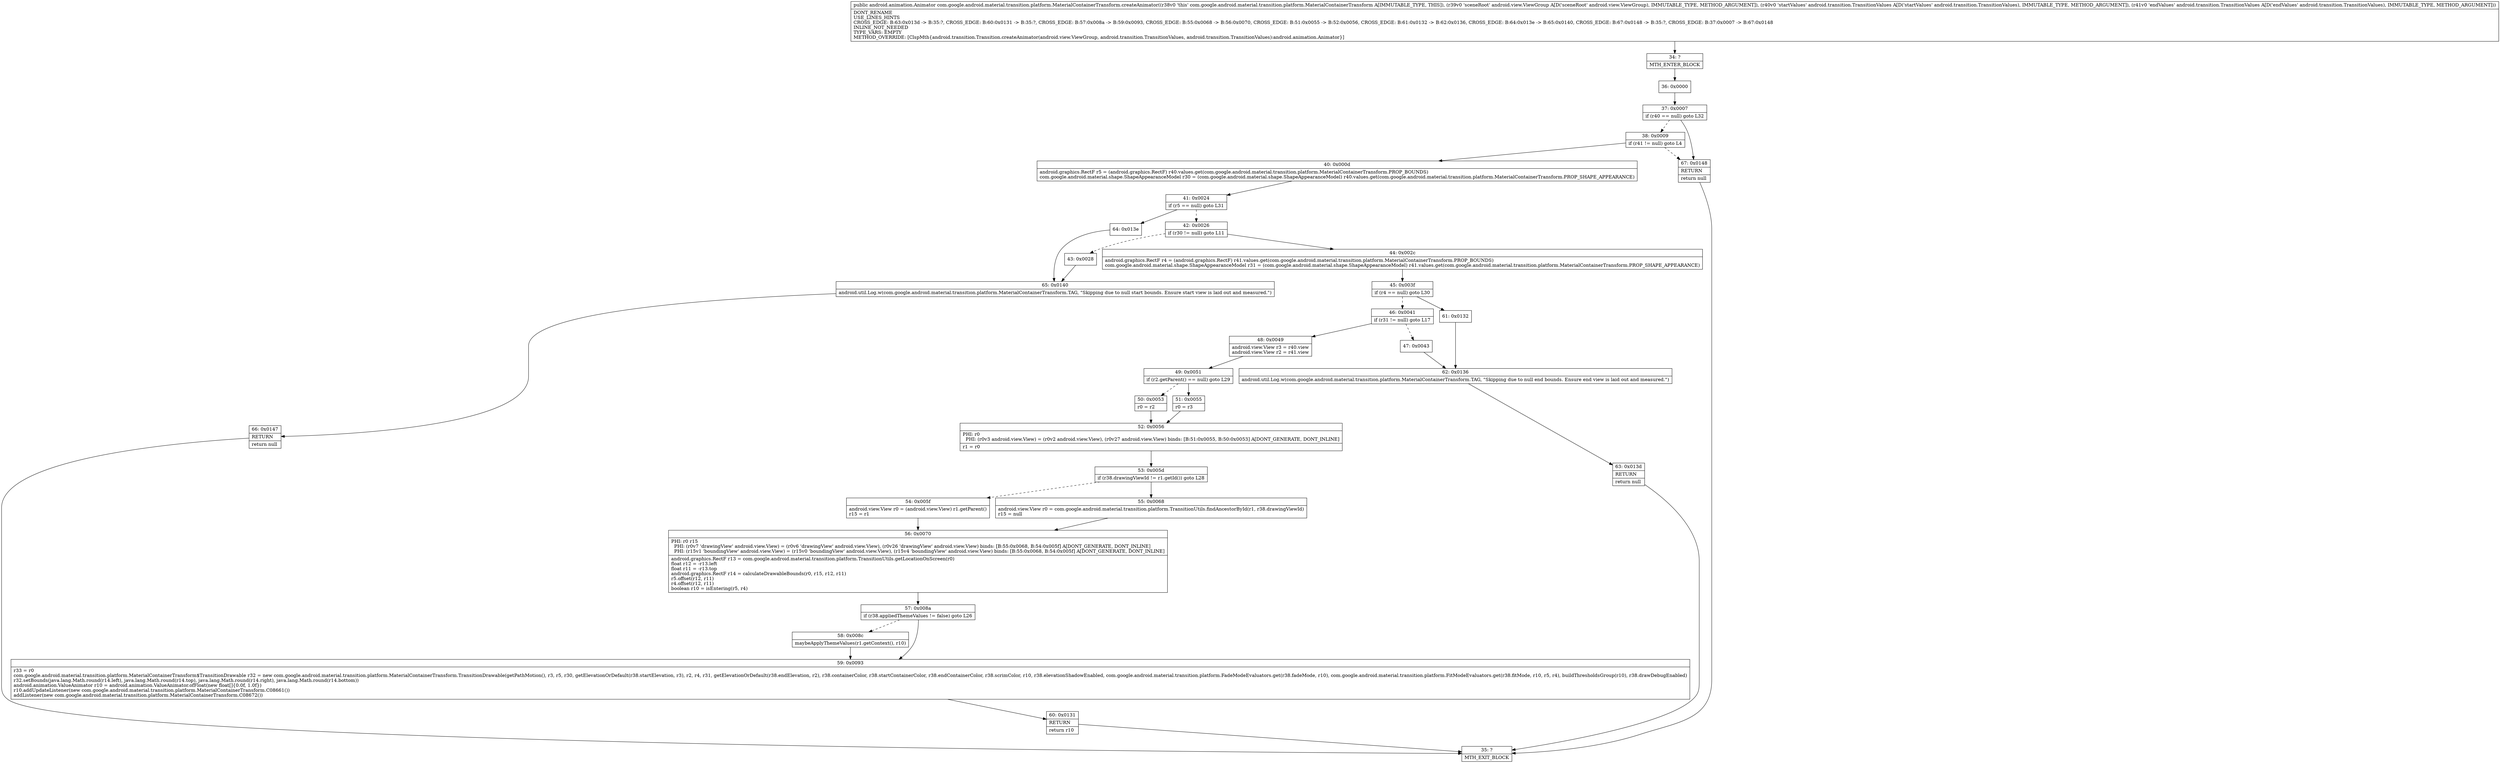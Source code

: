 digraph "CFG forcom.google.android.material.transition.platform.MaterialContainerTransform.createAnimator(Landroid\/view\/ViewGroup;Landroid\/transition\/TransitionValues;Landroid\/transition\/TransitionValues;)Landroid\/animation\/Animator;" {
Node_34 [shape=record,label="{34\:\ ?|MTH_ENTER_BLOCK\l}"];
Node_36 [shape=record,label="{36\:\ 0x0000}"];
Node_37 [shape=record,label="{37\:\ 0x0007|if (r40 == null) goto L32\l}"];
Node_38 [shape=record,label="{38\:\ 0x0009|if (r41 != null) goto L4\l}"];
Node_40 [shape=record,label="{40\:\ 0x000d|android.graphics.RectF r5 = (android.graphics.RectF) r40.values.get(com.google.android.material.transition.platform.MaterialContainerTransform.PROP_BOUNDS)\lcom.google.android.material.shape.ShapeAppearanceModel r30 = (com.google.android.material.shape.ShapeAppearanceModel) r40.values.get(com.google.android.material.transition.platform.MaterialContainerTransform.PROP_SHAPE_APPEARANCE)\l}"];
Node_41 [shape=record,label="{41\:\ 0x0024|if (r5 == null) goto L31\l}"];
Node_42 [shape=record,label="{42\:\ 0x0026|if (r30 != null) goto L11\l}"];
Node_43 [shape=record,label="{43\:\ 0x0028}"];
Node_65 [shape=record,label="{65\:\ 0x0140|android.util.Log.w(com.google.android.material.transition.platform.MaterialContainerTransform.TAG, \"Skipping due to null start bounds. Ensure start view is laid out and measured.\")\l}"];
Node_66 [shape=record,label="{66\:\ 0x0147|RETURN\l|return null\l}"];
Node_35 [shape=record,label="{35\:\ ?|MTH_EXIT_BLOCK\l}"];
Node_44 [shape=record,label="{44\:\ 0x002c|android.graphics.RectF r4 = (android.graphics.RectF) r41.values.get(com.google.android.material.transition.platform.MaterialContainerTransform.PROP_BOUNDS)\lcom.google.android.material.shape.ShapeAppearanceModel r31 = (com.google.android.material.shape.ShapeAppearanceModel) r41.values.get(com.google.android.material.transition.platform.MaterialContainerTransform.PROP_SHAPE_APPEARANCE)\l}"];
Node_45 [shape=record,label="{45\:\ 0x003f|if (r4 == null) goto L30\l}"];
Node_46 [shape=record,label="{46\:\ 0x0041|if (r31 != null) goto L17\l}"];
Node_47 [shape=record,label="{47\:\ 0x0043}"];
Node_62 [shape=record,label="{62\:\ 0x0136|android.util.Log.w(com.google.android.material.transition.platform.MaterialContainerTransform.TAG, \"Skipping due to null end bounds. Ensure end view is laid out and measured.\")\l}"];
Node_63 [shape=record,label="{63\:\ 0x013d|RETURN\l|return null\l}"];
Node_48 [shape=record,label="{48\:\ 0x0049|android.view.View r3 = r40.view\landroid.view.View r2 = r41.view\l}"];
Node_49 [shape=record,label="{49\:\ 0x0051|if (r2.getParent() == null) goto L29\l}"];
Node_50 [shape=record,label="{50\:\ 0x0053|r0 = r2\l}"];
Node_52 [shape=record,label="{52\:\ 0x0056|PHI: r0 \l  PHI: (r0v3 android.view.View) = (r0v2 android.view.View), (r0v27 android.view.View) binds: [B:51:0x0055, B:50:0x0053] A[DONT_GENERATE, DONT_INLINE]\l|r1 = r0\l}"];
Node_53 [shape=record,label="{53\:\ 0x005d|if (r38.drawingViewId != r1.getId()) goto L28\l}"];
Node_54 [shape=record,label="{54\:\ 0x005f|android.view.View r0 = (android.view.View) r1.getParent()\lr15 = r1\l}"];
Node_56 [shape=record,label="{56\:\ 0x0070|PHI: r0 r15 \l  PHI: (r0v7 'drawingView' android.view.View) = (r0v6 'drawingView' android.view.View), (r0v26 'drawingView' android.view.View) binds: [B:55:0x0068, B:54:0x005f] A[DONT_GENERATE, DONT_INLINE]\l  PHI: (r15v1 'boundingView' android.view.View) = (r15v0 'boundingView' android.view.View), (r15v4 'boundingView' android.view.View) binds: [B:55:0x0068, B:54:0x005f] A[DONT_GENERATE, DONT_INLINE]\l|android.graphics.RectF r13 = com.google.android.material.transition.platform.TransitionUtils.getLocationOnScreen(r0)\lfloat r12 = \-r13.left\lfloat r11 = \-r13.top\landroid.graphics.RectF r14 = calculateDrawableBounds(r0, r15, r12, r11)\lr5.offset(r12, r11)\lr4.offset(r12, r11)\lboolean r10 = isEntering(r5, r4)\l}"];
Node_57 [shape=record,label="{57\:\ 0x008a|if (r38.appliedThemeValues != false) goto L26\l}"];
Node_58 [shape=record,label="{58\:\ 0x008c|maybeApplyThemeValues(r1.getContext(), r10)\l}"];
Node_59 [shape=record,label="{59\:\ 0x0093|r33 = r0\lcom.google.android.material.transition.platform.MaterialContainerTransform$TransitionDrawable r32 = new com.google.android.material.transition.platform.MaterialContainerTransform.TransitionDrawable(getPathMotion(), r3, r5, r30, getElevationOrDefault(r38.startElevation, r3), r2, r4, r31, getElevationOrDefault(r38.endElevation, r2), r38.containerColor, r38.startContainerColor, r38.endContainerColor, r38.scrimColor, r10, r38.elevationShadowEnabled, com.google.android.material.transition.platform.FadeModeEvaluators.get(r38.fadeMode, r10), com.google.android.material.transition.platform.FitModeEvaluators.get(r38.fitMode, r10, r5, r4), buildThresholdsGroup(r10), r38.drawDebugEnabled)\lr32.setBounds(java.lang.Math.round(r14.left), java.lang.Math.round(r14.top), java.lang.Math.round(r14.right), java.lang.Math.round(r14.bottom))\landroid.animation.ValueAnimator r10 = android.animation.ValueAnimator.ofFloat(new float[]\{0.0f, 1.0f\})\lr10.addUpdateListener(new com.google.android.material.transition.platform.MaterialContainerTransform.C08661())\laddListener(new com.google.android.material.transition.platform.MaterialContainerTransform.C08672())\l}"];
Node_60 [shape=record,label="{60\:\ 0x0131|RETURN\l|return r10\l}"];
Node_55 [shape=record,label="{55\:\ 0x0068|android.view.View r0 = com.google.android.material.transition.platform.TransitionUtils.findAncestorById(r1, r38.drawingViewId)\lr15 = null\l}"];
Node_51 [shape=record,label="{51\:\ 0x0055|r0 = r3\l}"];
Node_61 [shape=record,label="{61\:\ 0x0132}"];
Node_64 [shape=record,label="{64\:\ 0x013e}"];
Node_67 [shape=record,label="{67\:\ 0x0148|RETURN\l|return null\l}"];
MethodNode[shape=record,label="{public android.animation.Animator com.google.android.material.transition.platform.MaterialContainerTransform.createAnimator((r38v0 'this' com.google.android.material.transition.platform.MaterialContainerTransform A[IMMUTABLE_TYPE, THIS]), (r39v0 'sceneRoot' android.view.ViewGroup A[D('sceneRoot' android.view.ViewGroup), IMMUTABLE_TYPE, METHOD_ARGUMENT]), (r40v0 'startValues' android.transition.TransitionValues A[D('startValues' android.transition.TransitionValues), IMMUTABLE_TYPE, METHOD_ARGUMENT]), (r41v0 'endValues' android.transition.TransitionValues A[D('endValues' android.transition.TransitionValues), IMMUTABLE_TYPE, METHOD_ARGUMENT]))  | DONT_RENAME\lUSE_LINES_HINTS\lCROSS_EDGE: B:63:0x013d \-\> B:35:?, CROSS_EDGE: B:60:0x0131 \-\> B:35:?, CROSS_EDGE: B:57:0x008a \-\> B:59:0x0093, CROSS_EDGE: B:55:0x0068 \-\> B:56:0x0070, CROSS_EDGE: B:51:0x0055 \-\> B:52:0x0056, CROSS_EDGE: B:61:0x0132 \-\> B:62:0x0136, CROSS_EDGE: B:64:0x013e \-\> B:65:0x0140, CROSS_EDGE: B:67:0x0148 \-\> B:35:?, CROSS_EDGE: B:37:0x0007 \-\> B:67:0x0148\lINLINE_NOT_NEEDED\lTYPE_VARS: EMPTY\lMETHOD_OVERRIDE: [ClspMth\{android.transition.Transition.createAnimator(android.view.ViewGroup, android.transition.TransitionValues, android.transition.TransitionValues):android.animation.Animator\}]\l}"];
MethodNode -> Node_34;Node_34 -> Node_36;
Node_36 -> Node_37;
Node_37 -> Node_38[style=dashed];
Node_37 -> Node_67;
Node_38 -> Node_40;
Node_38 -> Node_67[style=dashed];
Node_40 -> Node_41;
Node_41 -> Node_42[style=dashed];
Node_41 -> Node_64;
Node_42 -> Node_43[style=dashed];
Node_42 -> Node_44;
Node_43 -> Node_65;
Node_65 -> Node_66;
Node_66 -> Node_35;
Node_44 -> Node_45;
Node_45 -> Node_46[style=dashed];
Node_45 -> Node_61;
Node_46 -> Node_47[style=dashed];
Node_46 -> Node_48;
Node_47 -> Node_62;
Node_62 -> Node_63;
Node_63 -> Node_35;
Node_48 -> Node_49;
Node_49 -> Node_50[style=dashed];
Node_49 -> Node_51;
Node_50 -> Node_52;
Node_52 -> Node_53;
Node_53 -> Node_54[style=dashed];
Node_53 -> Node_55;
Node_54 -> Node_56;
Node_56 -> Node_57;
Node_57 -> Node_58[style=dashed];
Node_57 -> Node_59;
Node_58 -> Node_59;
Node_59 -> Node_60;
Node_60 -> Node_35;
Node_55 -> Node_56;
Node_51 -> Node_52;
Node_61 -> Node_62;
Node_64 -> Node_65;
Node_67 -> Node_35;
}

